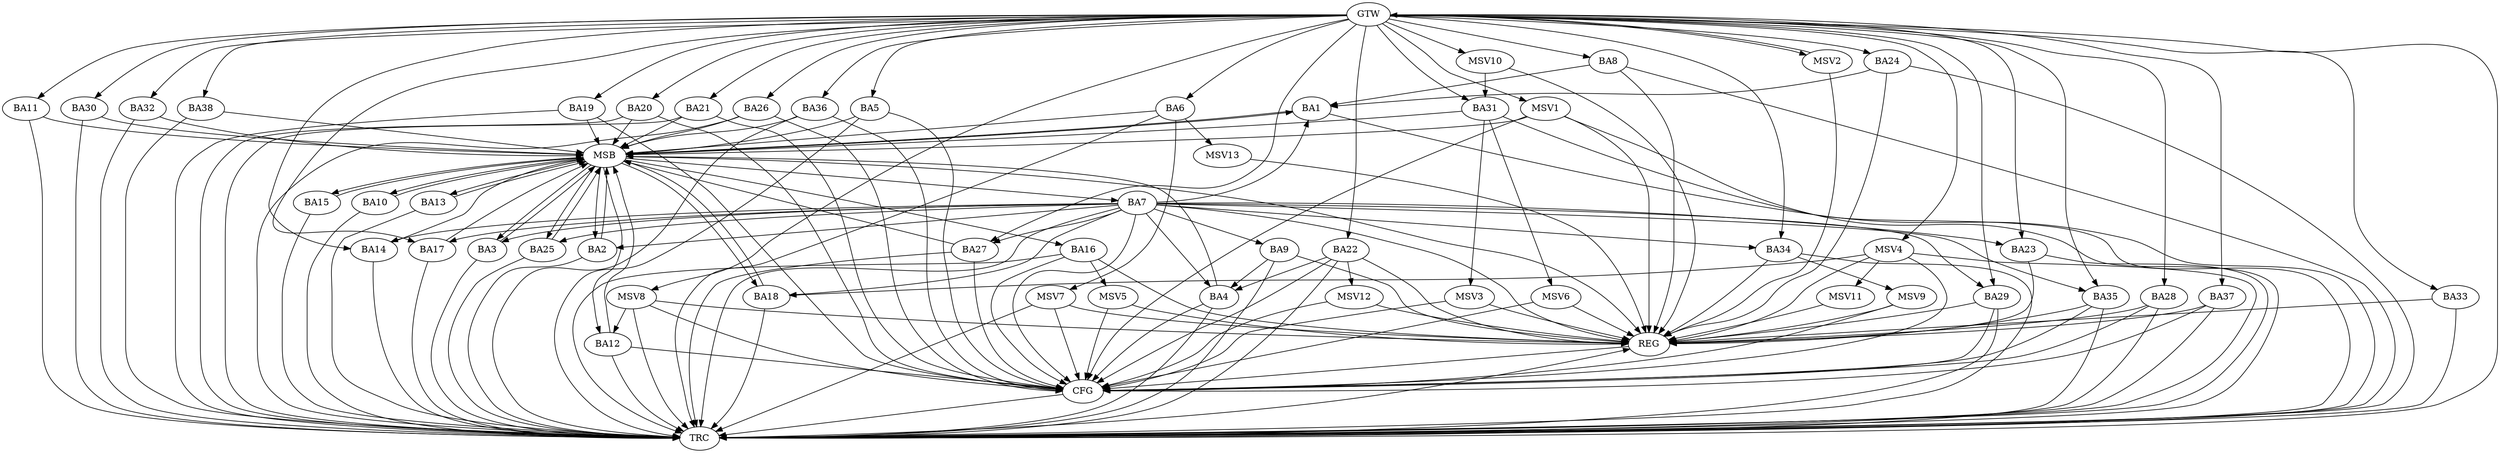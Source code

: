 strict digraph G {
  BA1 [ label="BA1" ];
  BA2 [ label="BA2" ];
  BA3 [ label="BA3" ];
  BA4 [ label="BA4" ];
  BA5 [ label="BA5" ];
  BA6 [ label="BA6" ];
  BA7 [ label="BA7" ];
  BA8 [ label="BA8" ];
  BA9 [ label="BA9" ];
  BA10 [ label="BA10" ];
  BA11 [ label="BA11" ];
  BA12 [ label="BA12" ];
  BA13 [ label="BA13" ];
  BA14 [ label="BA14" ];
  BA15 [ label="BA15" ];
  BA16 [ label="BA16" ];
  BA17 [ label="BA17" ];
  BA18 [ label="BA18" ];
  BA19 [ label="BA19" ];
  BA20 [ label="BA20" ];
  BA21 [ label="BA21" ];
  BA22 [ label="BA22" ];
  BA23 [ label="BA23" ];
  BA24 [ label="BA24" ];
  BA25 [ label="BA25" ];
  BA26 [ label="BA26" ];
  BA27 [ label="BA27" ];
  BA28 [ label="BA28" ];
  BA29 [ label="BA29" ];
  BA30 [ label="BA30" ];
  BA31 [ label="BA31" ];
  BA32 [ label="BA32" ];
  BA33 [ label="BA33" ];
  BA34 [ label="BA34" ];
  BA35 [ label="BA35" ];
  BA36 [ label="BA36" ];
  BA37 [ label="BA37" ];
  BA38 [ label="BA38" ];
  GTW [ label="GTW" ];
  REG [ label="REG" ];
  MSB [ label="MSB" ];
  CFG [ label="CFG" ];
  TRC [ label="TRC" ];
  MSV1 [ label="MSV1" ];
  MSV2 [ label="MSV2" ];
  MSV3 [ label="MSV3" ];
  MSV4 [ label="MSV4" ];
  MSV5 [ label="MSV5" ];
  MSV6 [ label="MSV6" ];
  MSV7 [ label="MSV7" ];
  MSV8 [ label="MSV8" ];
  MSV9 [ label="MSV9" ];
  MSV10 [ label="MSV10" ];
  MSV11 [ label="MSV11" ];
  MSV12 [ label="MSV12" ];
  MSV13 [ label="MSV13" ];
  BA7 -> BA1;
  BA8 -> BA1;
  BA9 -> BA4;
  BA22 -> BA4;
  BA24 -> BA1;
  GTW -> BA5;
  GTW -> BA6;
  GTW -> BA8;
  GTW -> BA11;
  GTW -> BA14;
  GTW -> BA17;
  GTW -> BA19;
  GTW -> BA20;
  GTW -> BA21;
  GTW -> BA22;
  GTW -> BA23;
  GTW -> BA24;
  GTW -> BA26;
  GTW -> BA27;
  GTW -> BA28;
  GTW -> BA29;
  GTW -> BA30;
  GTW -> BA31;
  GTW -> BA32;
  GTW -> BA33;
  GTW -> BA34;
  GTW -> BA35;
  GTW -> BA36;
  GTW -> BA37;
  GTW -> BA38;
  BA7 -> REG;
  BA8 -> REG;
  BA9 -> REG;
  BA16 -> REG;
  BA22 -> REG;
  BA23 -> REG;
  BA24 -> REG;
  BA28 -> REG;
  BA29 -> REG;
  BA33 -> REG;
  BA34 -> REG;
  BA35 -> REG;
  BA37 -> REG;
  BA1 -> MSB;
  MSB -> BA2;
  MSB -> REG;
  BA2 -> MSB;
  MSB -> BA1;
  BA3 -> MSB;
  BA4 -> MSB;
  MSB -> BA3;
  BA5 -> MSB;
  BA6 -> MSB;
  BA10 -> MSB;
  BA11 -> MSB;
  BA12 -> MSB;
  BA13 -> MSB;
  MSB -> BA12;
  BA14 -> MSB;
  BA15 -> MSB;
  MSB -> BA13;
  BA17 -> MSB;
  MSB -> BA16;
  BA18 -> MSB;
  MSB -> BA15;
  BA19 -> MSB;
  MSB -> BA7;
  BA20 -> MSB;
  BA21 -> MSB;
  BA25 -> MSB;
  MSB -> BA18;
  BA26 -> MSB;
  MSB -> BA25;
  BA27 -> MSB;
  BA30 -> MSB;
  BA31 -> MSB;
  BA32 -> MSB;
  BA36 -> MSB;
  BA38 -> MSB;
  MSB -> BA10;
  BA26 -> CFG;
  BA16 -> CFG;
  BA5 -> CFG;
  BA12 -> CFG;
  BA4 -> CFG;
  BA36 -> CFG;
  BA28 -> CFG;
  BA27 -> CFG;
  BA20 -> CFG;
  BA37 -> CFG;
  BA22 -> CFG;
  BA29 -> CFG;
  BA19 -> CFG;
  BA21 -> CFG;
  BA7 -> CFG;
  BA35 -> CFG;
  REG -> CFG;
  BA1 -> TRC;
  BA2 -> TRC;
  BA3 -> TRC;
  BA4 -> TRC;
  BA5 -> TRC;
  BA6 -> TRC;
  BA7 -> TRC;
  BA8 -> TRC;
  BA9 -> TRC;
  BA10 -> TRC;
  BA11 -> TRC;
  BA12 -> TRC;
  BA13 -> TRC;
  BA14 -> TRC;
  BA15 -> TRC;
  BA16 -> TRC;
  BA17 -> TRC;
  BA18 -> TRC;
  BA19 -> TRC;
  BA20 -> TRC;
  BA21 -> TRC;
  BA22 -> TRC;
  BA23 -> TRC;
  BA24 -> TRC;
  BA25 -> TRC;
  BA26 -> TRC;
  BA27 -> TRC;
  BA28 -> TRC;
  BA29 -> TRC;
  BA30 -> TRC;
  BA31 -> TRC;
  BA32 -> TRC;
  BA33 -> TRC;
  BA34 -> TRC;
  BA35 -> TRC;
  BA36 -> TRC;
  BA37 -> TRC;
  BA38 -> TRC;
  GTW -> TRC;
  CFG -> TRC;
  TRC -> REG;
  BA7 -> BA29;
  BA7 -> BA14;
  BA7 -> BA25;
  BA7 -> BA18;
  BA7 -> BA3;
  BA7 -> BA35;
  BA7 -> BA17;
  BA7 -> BA4;
  BA7 -> BA27;
  BA7 -> BA9;
  BA7 -> BA2;
  BA7 -> BA23;
  BA7 -> BA34;
  MSV1 -> MSB;
  GTW -> MSV1;
  MSV1 -> REG;
  MSV1 -> TRC;
  MSV1 -> CFG;
  MSV2 -> GTW;
  GTW -> MSV2;
  MSV2 -> REG;
  BA31 -> MSV3;
  MSV3 -> REG;
  MSV3 -> CFG;
  MSV4 -> BA18;
  GTW -> MSV4;
  MSV4 -> REG;
  MSV4 -> TRC;
  MSV4 -> CFG;
  BA16 -> MSV5;
  MSV5 -> REG;
  MSV5 -> CFG;
  BA31 -> MSV6;
  MSV6 -> REG;
  MSV6 -> CFG;
  BA6 -> MSV7;
  MSV7 -> REG;
  MSV7 -> TRC;
  MSV7 -> CFG;
  MSV8 -> BA12;
  GTW -> MSV8;
  MSV8 -> REG;
  MSV8 -> TRC;
  MSV8 -> CFG;
  BA34 -> MSV9;
  MSV9 -> REG;
  MSV9 -> CFG;
  MSV10 -> BA31;
  GTW -> MSV10;
  MSV10 -> REG;
  MSV4 -> MSV11;
  MSV11 -> REG;
  BA22 -> MSV12;
  MSV12 -> REG;
  MSV12 -> CFG;
  BA6 -> MSV13;
  MSV13 -> REG;
}
